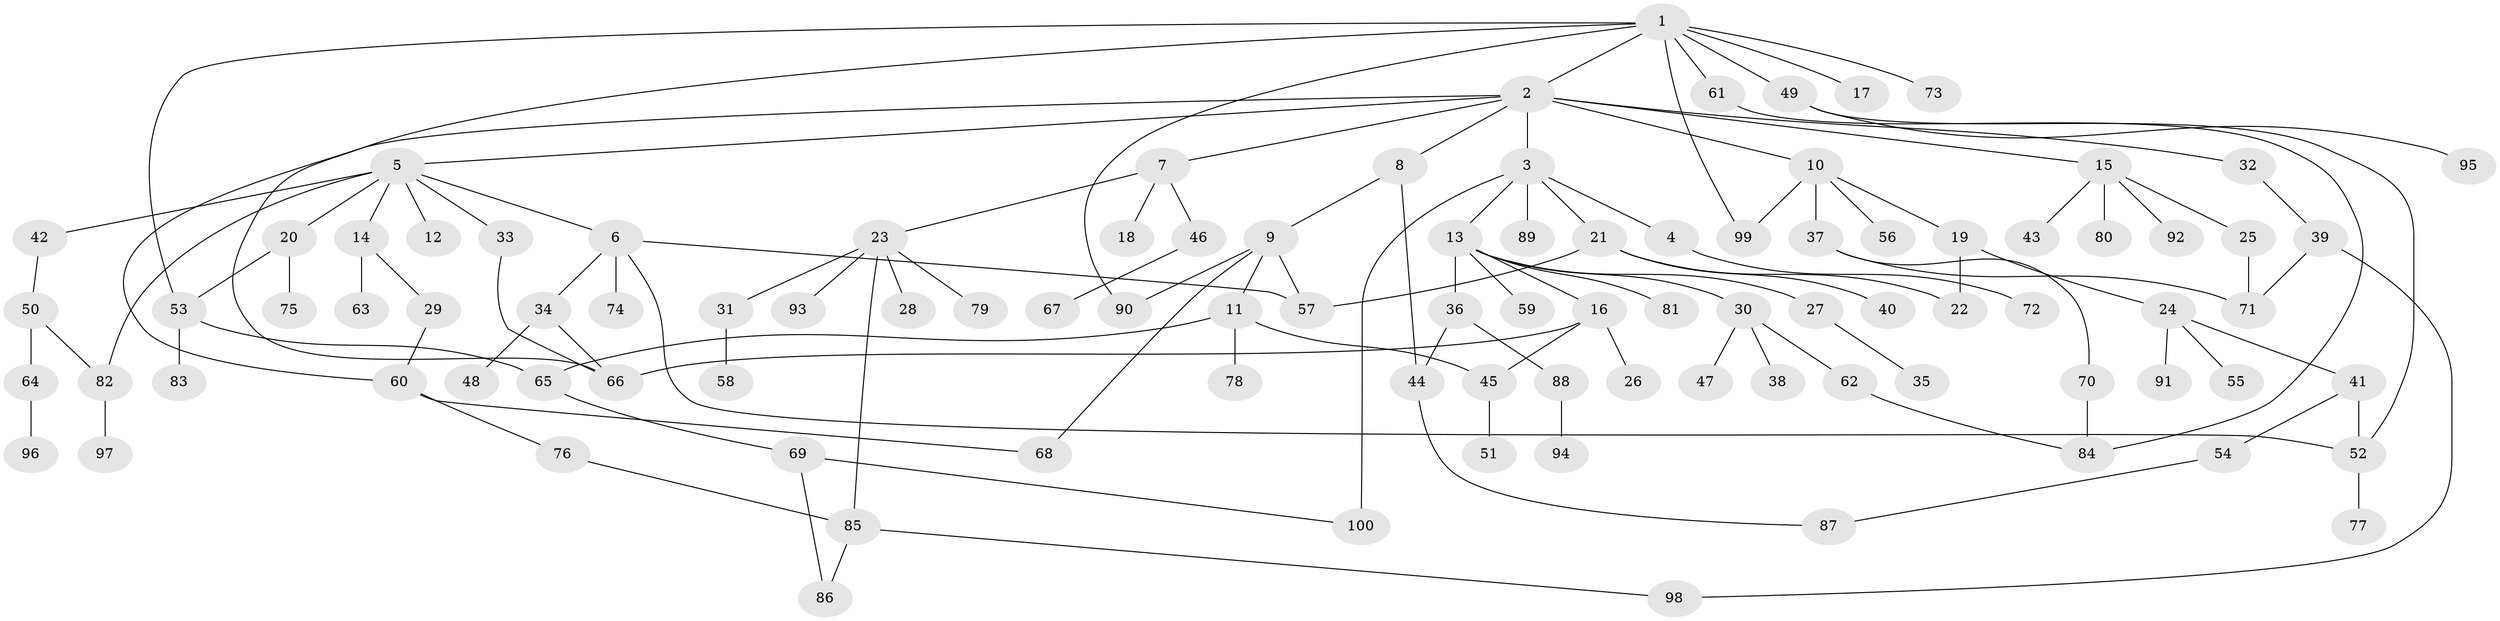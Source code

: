 // Generated by graph-tools (version 1.1) at 2025/54/02/21/25 11:54:43]
// undirected, 100 vertices, 125 edges
graph export_dot {
graph [start="1"]
  node [color=gray90,style=filled];
  1;
  2;
  3;
  4;
  5;
  6;
  7;
  8;
  9;
  10;
  11;
  12;
  13;
  14;
  15;
  16;
  17;
  18;
  19;
  20;
  21;
  22;
  23;
  24;
  25;
  26;
  27;
  28;
  29;
  30;
  31;
  32;
  33;
  34;
  35;
  36;
  37;
  38;
  39;
  40;
  41;
  42;
  43;
  44;
  45;
  46;
  47;
  48;
  49;
  50;
  51;
  52;
  53;
  54;
  55;
  56;
  57;
  58;
  59;
  60;
  61;
  62;
  63;
  64;
  65;
  66;
  67;
  68;
  69;
  70;
  71;
  72;
  73;
  74;
  75;
  76;
  77;
  78;
  79;
  80;
  81;
  82;
  83;
  84;
  85;
  86;
  87;
  88;
  89;
  90;
  91;
  92;
  93;
  94;
  95;
  96;
  97;
  98;
  99;
  100;
  1 -- 2;
  1 -- 17;
  1 -- 49;
  1 -- 53;
  1 -- 61;
  1 -- 73;
  1 -- 66;
  1 -- 90;
  1 -- 99;
  2 -- 3;
  2 -- 5;
  2 -- 7;
  2 -- 8;
  2 -- 10;
  2 -- 15;
  2 -- 32;
  2 -- 60;
  3 -- 4;
  3 -- 13;
  3 -- 21;
  3 -- 89;
  3 -- 100;
  4 -- 72;
  5 -- 6;
  5 -- 12;
  5 -- 14;
  5 -- 20;
  5 -- 33;
  5 -- 42;
  5 -- 82;
  6 -- 34;
  6 -- 74;
  6 -- 57;
  6 -- 52;
  7 -- 18;
  7 -- 23;
  7 -- 46;
  8 -- 9;
  8 -- 44;
  9 -- 11;
  9 -- 90;
  9 -- 68;
  9 -- 57;
  10 -- 19;
  10 -- 37;
  10 -- 56;
  10 -- 99;
  11 -- 45;
  11 -- 65;
  11 -- 78;
  13 -- 16;
  13 -- 27;
  13 -- 30;
  13 -- 36;
  13 -- 59;
  13 -- 81;
  14 -- 29;
  14 -- 63;
  15 -- 25;
  15 -- 43;
  15 -- 80;
  15 -- 92;
  16 -- 26;
  16 -- 45;
  16 -- 66;
  19 -- 22;
  19 -- 24;
  20 -- 75;
  20 -- 53;
  21 -- 40;
  21 -- 57;
  21 -- 22;
  23 -- 28;
  23 -- 31;
  23 -- 79;
  23 -- 85;
  23 -- 93;
  24 -- 41;
  24 -- 55;
  24 -- 91;
  25 -- 71;
  27 -- 35;
  29 -- 60;
  30 -- 38;
  30 -- 47;
  30 -- 62;
  31 -- 58;
  32 -- 39;
  33 -- 66;
  34 -- 48;
  34 -- 66;
  36 -- 44;
  36 -- 88;
  37 -- 70;
  37 -- 71;
  39 -- 98;
  39 -- 71;
  41 -- 54;
  41 -- 52;
  42 -- 50;
  44 -- 87;
  45 -- 51;
  46 -- 67;
  49 -- 52;
  49 -- 95;
  50 -- 64;
  50 -- 82;
  52 -- 77;
  53 -- 83;
  53 -- 65;
  54 -- 87;
  60 -- 68;
  60 -- 76;
  61 -- 84;
  62 -- 84;
  64 -- 96;
  65 -- 69;
  69 -- 86;
  69 -- 100;
  70 -- 84;
  76 -- 85;
  82 -- 97;
  85 -- 98;
  85 -- 86;
  88 -- 94;
}
